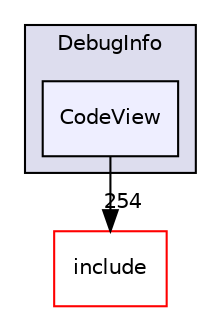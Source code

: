 digraph "lib/DebugInfo/CodeView" {
  bgcolor=transparent;
  compound=true
  node [ fontsize="10", fontname="Helvetica"];
  edge [ labelfontsize="10", labelfontname="Helvetica"];
  subgraph clusterdir_fd055cdb294ed2abe541ad964f928ab2 {
    graph [ bgcolor="#ddddee", pencolor="black", label="DebugInfo" fontname="Helvetica", fontsize="10", URL="dir_fd055cdb294ed2abe541ad964f928ab2.html"]
  dir_4186d3e50f1f004ca391a2dc1fc156c1 [shape=box, label="CodeView", style="filled", fillcolor="#eeeeff", pencolor="black", URL="dir_4186d3e50f1f004ca391a2dc1fc156c1.html"];
  }
  dir_d44c64559bbebec7f509842c48db8b23 [shape=box label="include" color="red" URL="dir_d44c64559bbebec7f509842c48db8b23.html"];
  dir_4186d3e50f1f004ca391a2dc1fc156c1->dir_d44c64559bbebec7f509842c48db8b23 [headlabel="254", labeldistance=1.5 headhref="dir_000044_000001.html"];
}

